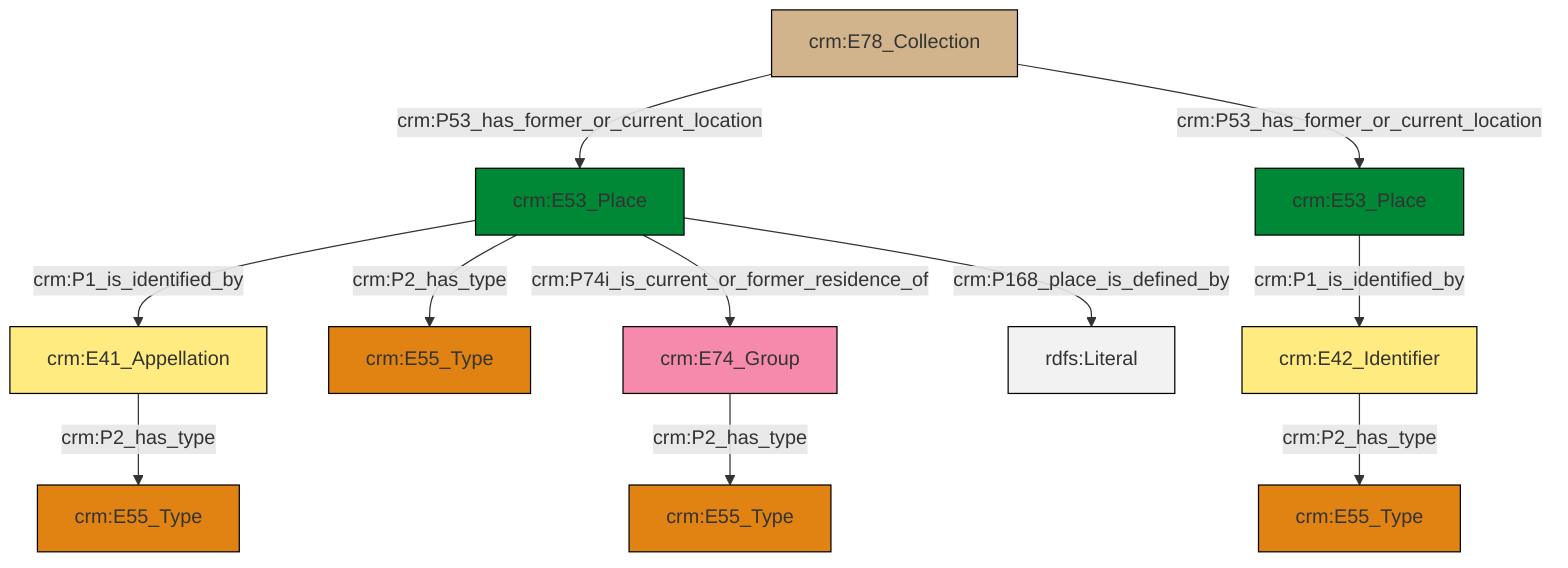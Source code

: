 graph TD
classDef Literal fill:#f2f2f2,stroke:#000000;
classDef CRM_Entity fill:#FFFFFF,stroke:#000000;
classDef Temporal_Entity fill:#00C9E6, stroke:#000000;
classDef Type fill:#E18312, stroke:#000000;
classDef Time-Span fill:#2C9C91, stroke:#000000;
classDef Appellation fill:#FFEB7F, stroke:#000000;
classDef Place fill:#008836, stroke:#000000;
classDef Persistent_Item fill:#B266B2, stroke:#000000;
classDef Conceptual_Object fill:#FFD700, stroke:#000000;
classDef Physical_Thing fill:#D2B48C, stroke:#000000;
classDef Actor fill:#f58aad, stroke:#000000;
classDef PC_Classes fill:#4ce600, stroke:#000000;
classDef Multi fill:#cccccc,stroke:#000000;

6["crm:E53_Place"]:::Place -->|crm:P2_has_type| 7["crm:E55_Type"]:::Type
2["crm:E53_Place"]:::Place -->|crm:P1_is_identified_by| 10["crm:E42_Identifier"]:::Appellation
11["crm:E78_Collection"]:::Physical_Thing -->|crm:P53_has_former_or_current_location| 6["crm:E53_Place"]:::Place
6["crm:E53_Place"]:::Place -->|crm:P1_is_identified_by| 0["crm:E41_Appellation"]:::Appellation
6["crm:E53_Place"]:::Place -->|crm:P168_place_is_defined_by| 14[rdfs:Literal]:::Literal
16["crm:E74_Group"]:::Actor -->|crm:P2_has_type| 17["crm:E55_Type"]:::Type
10["crm:E42_Identifier"]:::Appellation -->|crm:P2_has_type| 8["crm:E55_Type"]:::Type
6["crm:E53_Place"]:::Place -->|crm:P74i_is_current_or_former_residence_of| 16["crm:E74_Group"]:::Actor
11["crm:E78_Collection"]:::Physical_Thing -->|crm:P53_has_former_or_current_location| 2["crm:E53_Place"]:::Place
0["crm:E41_Appellation"]:::Appellation -->|crm:P2_has_type| 4["crm:E55_Type"]:::Type